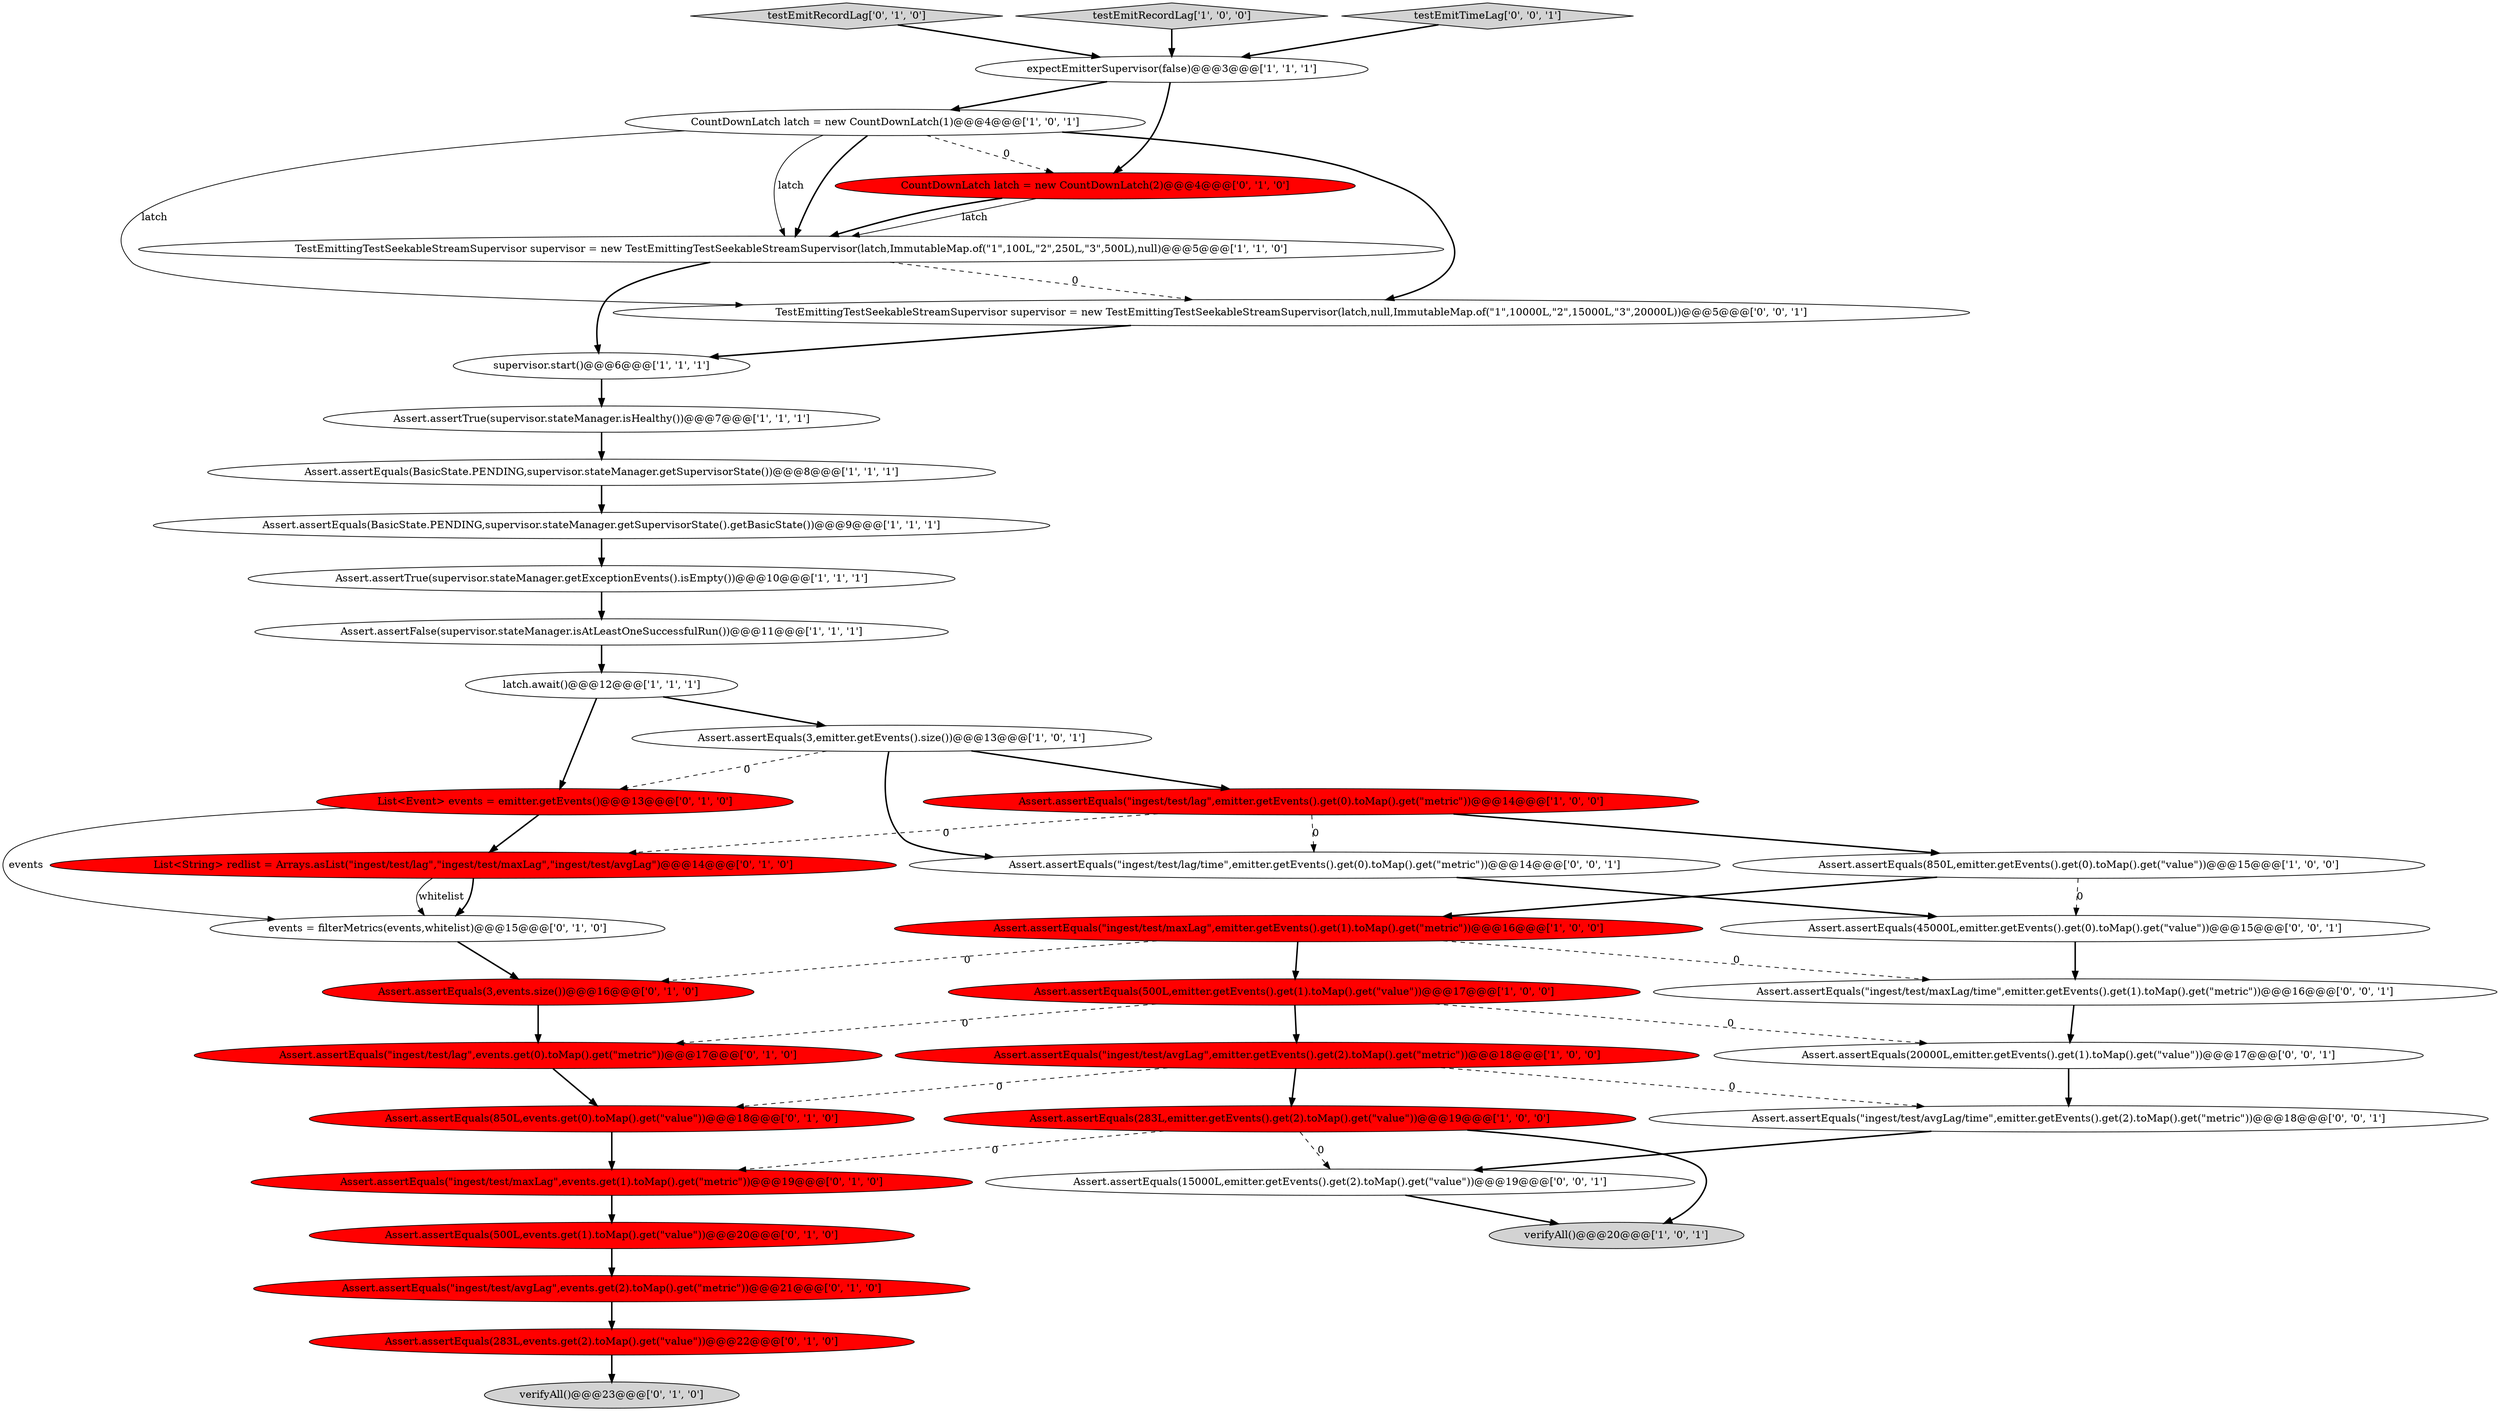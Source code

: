 digraph {
12 [style = filled, label = "Assert.assertEquals(500L,emitter.getEvents().get(1).toMap().get(\"value\"))@@@17@@@['1', '0', '0']", fillcolor = red, shape = ellipse image = "AAA1AAABBB1BBB"];
39 [style = filled, label = "Assert.assertEquals(\"ingest/test/lag/time\",emitter.getEvents().get(0).toMap().get(\"metric\"))@@@14@@@['0', '0', '1']", fillcolor = white, shape = ellipse image = "AAA0AAABBB3BBB"];
14 [style = filled, label = "Assert.assertEquals(\"ingest/test/lag\",emitter.getEvents().get(0).toMap().get(\"metric\"))@@@14@@@['1', '0', '0']", fillcolor = red, shape = ellipse image = "AAA1AAABBB1BBB"];
31 [style = filled, label = "testEmitRecordLag['0', '1', '0']", fillcolor = lightgray, shape = diamond image = "AAA0AAABBB2BBB"];
9 [style = filled, label = "testEmitRecordLag['1', '0', '0']", fillcolor = lightgray, shape = diamond image = "AAA0AAABBB1BBB"];
28 [style = filled, label = "List<Event> events = emitter.getEvents()@@@13@@@['0', '1', '0']", fillcolor = red, shape = ellipse image = "AAA1AAABBB2BBB"];
38 [style = filled, label = "Assert.assertEquals(\"ingest/test/avgLag/time\",emitter.getEvents().get(2).toMap().get(\"metric\"))@@@18@@@['0', '0', '1']", fillcolor = white, shape = ellipse image = "AAA0AAABBB3BBB"];
13 [style = filled, label = "expectEmitterSupervisor(false)@@@3@@@['1', '1', '1']", fillcolor = white, shape = ellipse image = "AAA0AAABBB1BBB"];
4 [style = filled, label = "Assert.assertFalse(supervisor.stateManager.isAtLeastOneSuccessfulRun())@@@11@@@['1', '1', '1']", fillcolor = white, shape = ellipse image = "AAA0AAABBB1BBB"];
24 [style = filled, label = "events = filterMetrics(events,whitelist)@@@15@@@['0', '1', '0']", fillcolor = white, shape = ellipse image = "AAA0AAABBB2BBB"];
21 [style = filled, label = "Assert.assertEquals(500L,events.get(1).toMap().get(\"value\"))@@@20@@@['0', '1', '0']", fillcolor = red, shape = ellipse image = "AAA1AAABBB2BBB"];
26 [style = filled, label = "CountDownLatch latch = new CountDownLatch(2)@@@4@@@['0', '1', '0']", fillcolor = red, shape = ellipse image = "AAA1AAABBB2BBB"];
29 [style = filled, label = "Assert.assertEquals(\"ingest/test/avgLag\",events.get(2).toMap().get(\"metric\"))@@@21@@@['0', '1', '0']", fillcolor = red, shape = ellipse image = "AAA1AAABBB2BBB"];
33 [style = filled, label = "testEmitTimeLag['0', '0', '1']", fillcolor = lightgray, shape = diamond image = "AAA0AAABBB3BBB"];
19 [style = filled, label = "Assert.assertEquals(3,events.size())@@@16@@@['0', '1', '0']", fillcolor = red, shape = ellipse image = "AAA1AAABBB2BBB"];
35 [style = filled, label = "TestEmittingTestSeekableStreamSupervisor supervisor = new TestEmittingTestSeekableStreamSupervisor(latch,null,ImmutableMap.of(\"1\",10000L,\"2\",15000L,\"3\",20000L))@@@5@@@['0', '0', '1']", fillcolor = white, shape = ellipse image = "AAA0AAABBB3BBB"];
37 [style = filled, label = "Assert.assertEquals(20000L,emitter.getEvents().get(1).toMap().get(\"value\"))@@@17@@@['0', '0', '1']", fillcolor = white, shape = ellipse image = "AAA0AAABBB3BBB"];
7 [style = filled, label = "Assert.assertEquals(850L,emitter.getEvents().get(0).toMap().get(\"value\"))@@@15@@@['1', '0', '0']", fillcolor = white, shape = ellipse image = "AAA0AAABBB1BBB"];
11 [style = filled, label = "Assert.assertEquals(BasicState.PENDING,supervisor.stateManager.getSupervisorState())@@@8@@@['1', '1', '1']", fillcolor = white, shape = ellipse image = "AAA0AAABBB1BBB"];
23 [style = filled, label = "Assert.assertEquals(283L,events.get(2).toMap().get(\"value\"))@@@22@@@['0', '1', '0']", fillcolor = red, shape = ellipse image = "AAA1AAABBB2BBB"];
10 [style = filled, label = "latch.await()@@@12@@@['1', '1', '1']", fillcolor = white, shape = ellipse image = "AAA0AAABBB1BBB"];
1 [style = filled, label = "Assert.assertTrue(supervisor.stateManager.getExceptionEvents().isEmpty())@@@10@@@['1', '1', '1']", fillcolor = white, shape = ellipse image = "AAA0AAABBB1BBB"];
15 [style = filled, label = "TestEmittingTestSeekableStreamSupervisor supervisor = new TestEmittingTestSeekableStreamSupervisor(latch,ImmutableMap.of(\"1\",100L,\"2\",250L,\"3\",500L),null)@@@5@@@['1', '1', '0']", fillcolor = white, shape = ellipse image = "AAA0AAABBB1BBB"];
27 [style = filled, label = "Assert.assertEquals(\"ingest/test/lag\",events.get(0).toMap().get(\"metric\"))@@@17@@@['0', '1', '0']", fillcolor = red, shape = ellipse image = "AAA1AAABBB2BBB"];
25 [style = filled, label = "verifyAll()@@@23@@@['0', '1', '0']", fillcolor = lightgray, shape = ellipse image = "AAA0AAABBB2BBB"];
32 [style = filled, label = "Assert.assertEquals(\"ingest/test/maxLag/time\",emitter.getEvents().get(1).toMap().get(\"metric\"))@@@16@@@['0', '0', '1']", fillcolor = white, shape = ellipse image = "AAA0AAABBB3BBB"];
16 [style = filled, label = "Assert.assertEquals(283L,emitter.getEvents().get(2).toMap().get(\"value\"))@@@19@@@['1', '0', '0']", fillcolor = red, shape = ellipse image = "AAA1AAABBB1BBB"];
17 [style = filled, label = "Assert.assertTrue(supervisor.stateManager.isHealthy())@@@7@@@['1', '1', '1']", fillcolor = white, shape = ellipse image = "AAA0AAABBB1BBB"];
0 [style = filled, label = "Assert.assertEquals(3,emitter.getEvents().size())@@@13@@@['1', '0', '1']", fillcolor = white, shape = ellipse image = "AAA0AAABBB1BBB"];
8 [style = filled, label = "verifyAll()@@@20@@@['1', '0', '1']", fillcolor = lightgray, shape = ellipse image = "AAA0AAABBB1BBB"];
20 [style = filled, label = "Assert.assertEquals(850L,events.get(0).toMap().get(\"value\"))@@@18@@@['0', '1', '0']", fillcolor = red, shape = ellipse image = "AAA1AAABBB2BBB"];
36 [style = filled, label = "Assert.assertEquals(15000L,emitter.getEvents().get(2).toMap().get(\"value\"))@@@19@@@['0', '0', '1']", fillcolor = white, shape = ellipse image = "AAA0AAABBB3BBB"];
2 [style = filled, label = "Assert.assertEquals(\"ingest/test/maxLag\",emitter.getEvents().get(1).toMap().get(\"metric\"))@@@16@@@['1', '0', '0']", fillcolor = red, shape = ellipse image = "AAA1AAABBB1BBB"];
34 [style = filled, label = "Assert.assertEquals(45000L,emitter.getEvents().get(0).toMap().get(\"value\"))@@@15@@@['0', '0', '1']", fillcolor = white, shape = ellipse image = "AAA0AAABBB3BBB"];
18 [style = filled, label = "Assert.assertEquals(\"ingest/test/avgLag\",emitter.getEvents().get(2).toMap().get(\"metric\"))@@@18@@@['1', '0', '0']", fillcolor = red, shape = ellipse image = "AAA1AAABBB1BBB"];
3 [style = filled, label = "supervisor.start()@@@6@@@['1', '1', '1']", fillcolor = white, shape = ellipse image = "AAA0AAABBB1BBB"];
6 [style = filled, label = "CountDownLatch latch = new CountDownLatch(1)@@@4@@@['1', '0', '1']", fillcolor = white, shape = ellipse image = "AAA0AAABBB1BBB"];
5 [style = filled, label = "Assert.assertEquals(BasicState.PENDING,supervisor.stateManager.getSupervisorState().getBasicState())@@@9@@@['1', '1', '1']", fillcolor = white, shape = ellipse image = "AAA0AAABBB1BBB"];
30 [style = filled, label = "List<String> redlist = Arrays.asList(\"ingest/test/lag\",\"ingest/test/maxLag\",\"ingest/test/avgLag\")@@@14@@@['0', '1', '0']", fillcolor = red, shape = ellipse image = "AAA1AAABBB2BBB"];
22 [style = filled, label = "Assert.assertEquals(\"ingest/test/maxLag\",events.get(1).toMap().get(\"metric\"))@@@19@@@['0', '1', '0']", fillcolor = red, shape = ellipse image = "AAA1AAABBB2BBB"];
4->10 [style = bold, label=""];
30->24 [style = bold, label=""];
1->4 [style = bold, label=""];
23->25 [style = bold, label=""];
2->19 [style = dashed, label="0"];
10->28 [style = bold, label=""];
24->19 [style = bold, label=""];
6->35 [style = bold, label=""];
35->3 [style = bold, label=""];
32->37 [style = bold, label=""];
16->8 [style = bold, label=""];
28->30 [style = bold, label=""];
6->15 [style = solid, label="latch"];
30->24 [style = solid, label="whitelist"];
12->37 [style = dashed, label="0"];
28->24 [style = solid, label="events"];
39->34 [style = bold, label=""];
31->13 [style = bold, label=""];
2->32 [style = dashed, label="0"];
22->21 [style = bold, label=""];
14->39 [style = dashed, label="0"];
38->36 [style = bold, label=""];
26->15 [style = solid, label="latch"];
29->23 [style = bold, label=""];
15->3 [style = bold, label=""];
0->28 [style = dashed, label="0"];
18->38 [style = dashed, label="0"];
33->13 [style = bold, label=""];
6->15 [style = bold, label=""];
2->12 [style = bold, label=""];
14->7 [style = bold, label=""];
20->22 [style = bold, label=""];
15->35 [style = dashed, label="0"];
5->1 [style = bold, label=""];
11->5 [style = bold, label=""];
0->14 [style = bold, label=""];
0->39 [style = bold, label=""];
21->29 [style = bold, label=""];
13->26 [style = bold, label=""];
7->2 [style = bold, label=""];
37->38 [style = bold, label=""];
6->26 [style = dashed, label="0"];
19->27 [style = bold, label=""];
14->30 [style = dashed, label="0"];
10->0 [style = bold, label=""];
18->20 [style = dashed, label="0"];
26->15 [style = bold, label=""];
12->18 [style = bold, label=""];
12->27 [style = dashed, label="0"];
16->36 [style = dashed, label="0"];
36->8 [style = bold, label=""];
3->17 [style = bold, label=""];
34->32 [style = bold, label=""];
13->6 [style = bold, label=""];
6->35 [style = solid, label="latch"];
27->20 [style = bold, label=""];
7->34 [style = dashed, label="0"];
16->22 [style = dashed, label="0"];
9->13 [style = bold, label=""];
17->11 [style = bold, label=""];
18->16 [style = bold, label=""];
}
